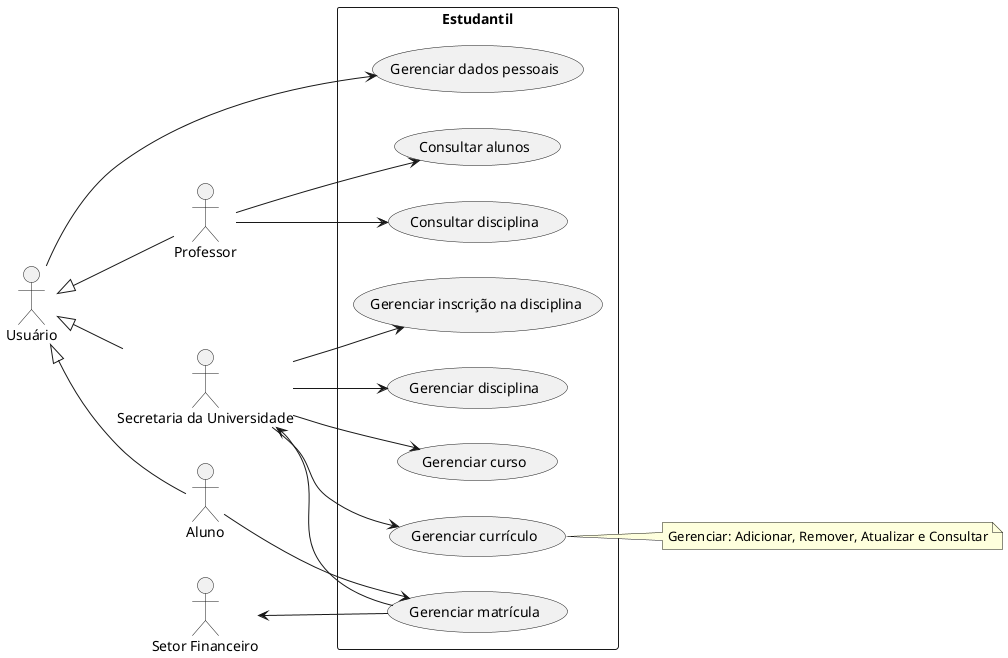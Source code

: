 @startuml

left to right direction

actor "Usuário" as User
actor Aluno as A
actor Professor as P
actor "Secretaria da Universidade" as SU
actor "Setor Financeiro" as F

rectangle Estudantil {
usecase "Gerenciar currículo" as UC1
usecase "Gerenciar matrícula" as UC2
usecase "Consultar disciplina" as UC3
usecase "Gerenciar disciplina" as UC4
usecase "Gerenciar curso" as UC5
usecase "Gerenciar inscrição na disciplina" as UC6
usecase "Consultar alunos" as UC7
usecase "Gerenciar dados pessoais" as UC8
}

User <|-- A
User <|-- P
User <|-- SU

User --> UC8

SU --> UC1
SU --> UC4
SU --> UC5
SU --> UC6

A --> UC2
SU <-- UC2
F <-- UC2

P --> UC7
P --> UC3

note right of UC1
    Gerenciar: Adicionar, Remover, Atualizar e Consultar
end note

@enduml